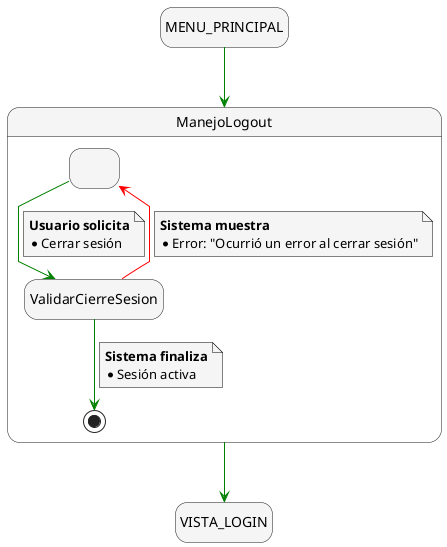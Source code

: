 @startuml manejo_sesion_logout
skinparam {
    NoteBackgroundColor #whiteSmoke
    ArrowColor #green
    NoteBorderColor #black
    linetype polyline
}

skinparam state {
    BackgroundColor #whiteSmoke
}

hide empty description

state startState as "MENU_PRINCIPAL"
state endState as "VISTA_LOGIN"

startState --> ManejoLogout

state ManejoLogout {
    state Logout as " "

    Logout --> ValidarCierreSesion
    note on link
        <b>Usuario solicita</b>
        * Cerrar sesión
    end note

    ValidarCierreSesion --> [*]
    note on link
        <b>Sistema finaliza</b>
        * Sesión activa
    end note
}

    ValidarCierreSesion -[#red]-> Logout
    note on link
        <b>Sistema muestra</b>
        * Error: "Ocurrió un error al cerrar sesión"
    end note

ManejoLogout --> endState

@enduml
